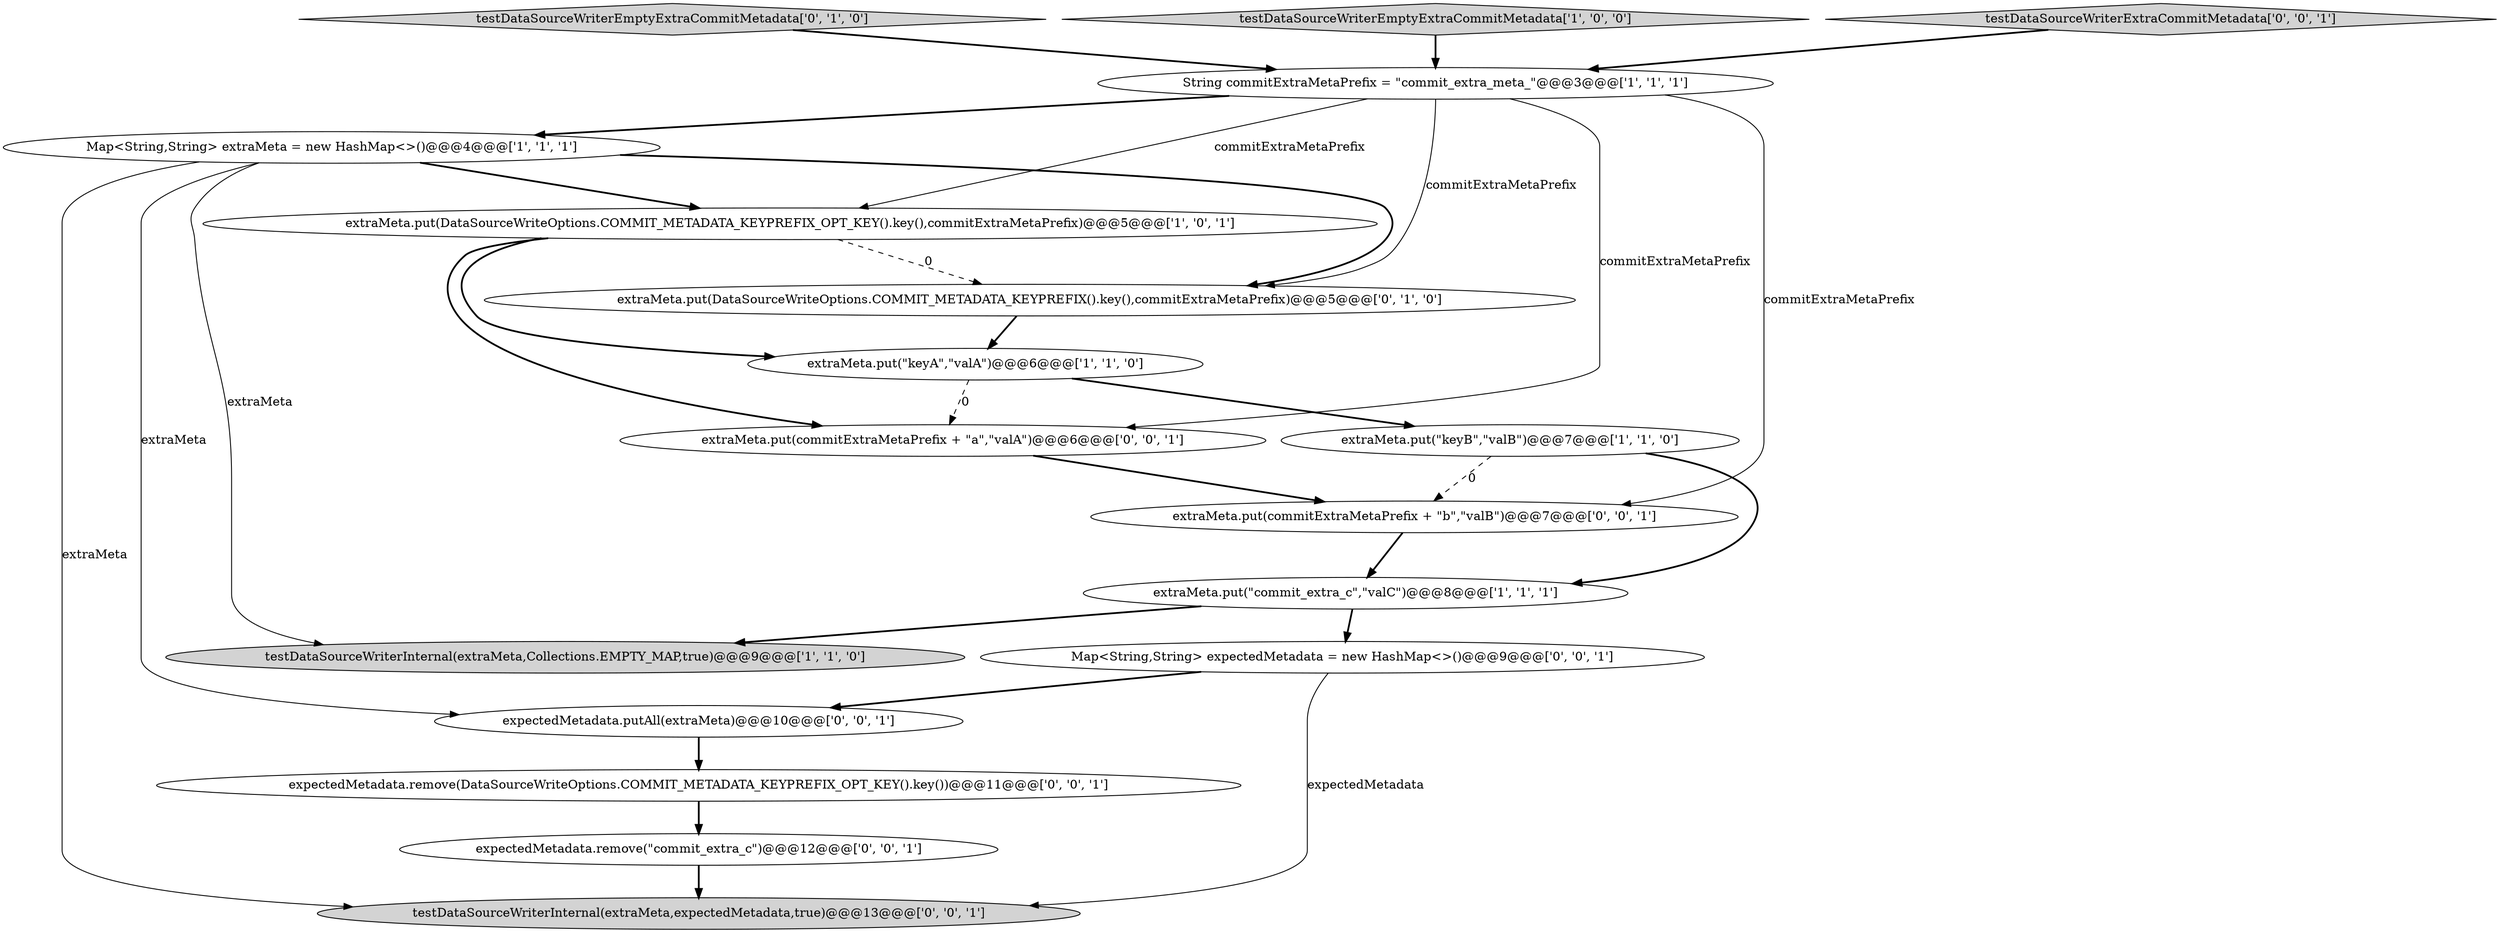 digraph {
13 [style = filled, label = "extraMeta.put(commitExtraMetaPrefix + \"a\",\"valA\")@@@6@@@['0', '0', '1']", fillcolor = white, shape = ellipse image = "AAA0AAABBB3BBB"];
2 [style = filled, label = "String commitExtraMetaPrefix = \"commit_extra_meta_\"@@@3@@@['1', '1', '1']", fillcolor = white, shape = ellipse image = "AAA0AAABBB1BBB"];
3 [style = filled, label = "Map<String,String> extraMeta = new HashMap<>()@@@4@@@['1', '1', '1']", fillcolor = white, shape = ellipse image = "AAA0AAABBB1BBB"];
6 [style = filled, label = "extraMeta.put(\"commit_extra_c\",\"valC\")@@@8@@@['1', '1', '1']", fillcolor = white, shape = ellipse image = "AAA0AAABBB1BBB"];
12 [style = filled, label = "testDataSourceWriterInternal(extraMeta,expectedMetadata,true)@@@13@@@['0', '0', '1']", fillcolor = lightgray, shape = ellipse image = "AAA0AAABBB3BBB"];
14 [style = filled, label = "expectedMetadata.putAll(extraMeta)@@@10@@@['0', '0', '1']", fillcolor = white, shape = ellipse image = "AAA0AAABBB3BBB"];
0 [style = filled, label = "testDataSourceWriterInternal(extraMeta,Collections.EMPTY_MAP,true)@@@9@@@['1', '1', '0']", fillcolor = lightgray, shape = ellipse image = "AAA0AAABBB1BBB"];
16 [style = filled, label = "expectedMetadata.remove(DataSourceWriteOptions.COMMIT_METADATA_KEYPREFIX_OPT_KEY().key())@@@11@@@['0', '0', '1']", fillcolor = white, shape = ellipse image = "AAA0AAABBB3BBB"];
15 [style = filled, label = "expectedMetadata.remove(\"commit_extra_c\")@@@12@@@['0', '0', '1']", fillcolor = white, shape = ellipse image = "AAA0AAABBB3BBB"];
9 [style = filled, label = "testDataSourceWriterEmptyExtraCommitMetadata['0', '1', '0']", fillcolor = lightgray, shape = diamond image = "AAA0AAABBB2BBB"];
7 [style = filled, label = "testDataSourceWriterEmptyExtraCommitMetadata['1', '0', '0']", fillcolor = lightgray, shape = diamond image = "AAA0AAABBB1BBB"];
10 [style = filled, label = "Map<String,String> expectedMetadata = new HashMap<>()@@@9@@@['0', '0', '1']", fillcolor = white, shape = ellipse image = "AAA0AAABBB3BBB"];
5 [style = filled, label = "extraMeta.put(DataSourceWriteOptions.COMMIT_METADATA_KEYPREFIX_OPT_KEY().key(),commitExtraMetaPrefix)@@@5@@@['1', '0', '1']", fillcolor = white, shape = ellipse image = "AAA0AAABBB1BBB"];
17 [style = filled, label = "extraMeta.put(commitExtraMetaPrefix + \"b\",\"valB\")@@@7@@@['0', '0', '1']", fillcolor = white, shape = ellipse image = "AAA0AAABBB3BBB"];
8 [style = filled, label = "extraMeta.put(DataSourceWriteOptions.COMMIT_METADATA_KEYPREFIX().key(),commitExtraMetaPrefix)@@@5@@@['0', '1', '0']", fillcolor = white, shape = ellipse image = "AAA1AAABBB2BBB"];
11 [style = filled, label = "testDataSourceWriterExtraCommitMetadata['0', '0', '1']", fillcolor = lightgray, shape = diamond image = "AAA0AAABBB3BBB"];
4 [style = filled, label = "extraMeta.put(\"keyB\",\"valB\")@@@7@@@['1', '1', '0']", fillcolor = white, shape = ellipse image = "AAA0AAABBB1BBB"];
1 [style = filled, label = "extraMeta.put(\"keyA\",\"valA\")@@@6@@@['1', '1', '0']", fillcolor = white, shape = ellipse image = "AAA0AAABBB1BBB"];
4->6 [style = bold, label=""];
3->14 [style = solid, label="extraMeta"];
14->16 [style = bold, label=""];
13->17 [style = bold, label=""];
15->12 [style = bold, label=""];
5->1 [style = bold, label=""];
3->12 [style = solid, label="extraMeta"];
6->0 [style = bold, label=""];
3->0 [style = solid, label="extraMeta"];
9->2 [style = bold, label=""];
2->8 [style = solid, label="commitExtraMetaPrefix"];
16->15 [style = bold, label=""];
4->17 [style = dashed, label="0"];
2->5 [style = solid, label="commitExtraMetaPrefix"];
3->5 [style = bold, label=""];
11->2 [style = bold, label=""];
5->13 [style = bold, label=""];
1->13 [style = dashed, label="0"];
2->3 [style = bold, label=""];
6->10 [style = bold, label=""];
8->1 [style = bold, label=""];
5->8 [style = dashed, label="0"];
17->6 [style = bold, label=""];
10->12 [style = solid, label="expectedMetadata"];
3->8 [style = bold, label=""];
1->4 [style = bold, label=""];
2->17 [style = solid, label="commitExtraMetaPrefix"];
2->13 [style = solid, label="commitExtraMetaPrefix"];
10->14 [style = bold, label=""];
7->2 [style = bold, label=""];
}

